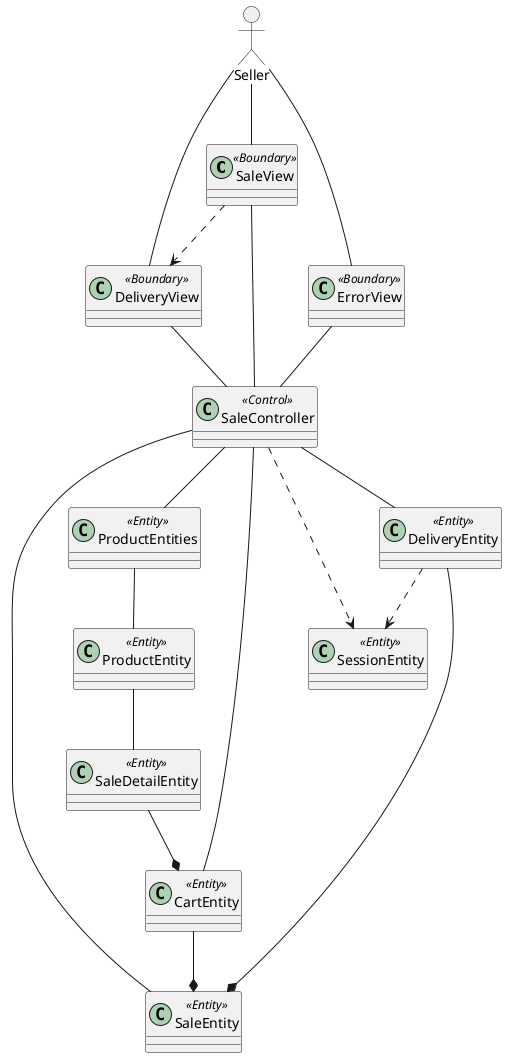 @startuml
allow_mixing
skinparam BackgroundColor transparent

class SaleView <<Boundary>>
class DeliveryView <<Boundary>>
class ErrorView <<Boundary>>

class SaleController <<Control>>

class SaleEntity <<Entity>>
class ProductEntities <<Entity>>
class DeliveryEntity <<Entity>>
class SessionEntity <<Entity>>
class ProductEntity <<Entity>>
class CartEntity <<Entity>>
class SaleDetailEntity <<Entity>>

actor Seller

Seller -- SaleView
Seller -- DeliveryView
Seller -- ErrorView

SaleView ..> DeliveryView

SaleView -- SaleController
DeliveryView -- SaleController
ErrorView -- SaleController

SaleController -- SaleEntity
SaleController -- DeliveryEntity
SaleController -- ProductEntities
SaleController ..> SessionEntity
SaleController -- CartEntity
DeliveryEntity ..> SessionEntity
DeliveryEntity --* SaleEntity
ProductEntities -- ProductEntity
CartEntity --* SaleEntity
SaleDetailEntity --* CartEntity
ProductEntity -- SaleDetailEntity


@enduml